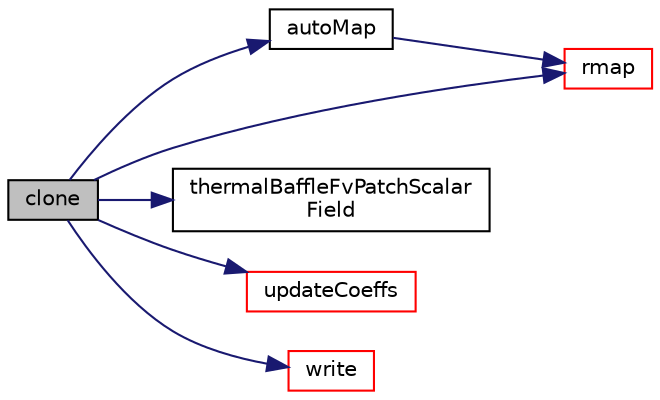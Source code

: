 digraph "clone"
{
  bgcolor="transparent";
  edge [fontname="Helvetica",fontsize="10",labelfontname="Helvetica",labelfontsize="10"];
  node [fontname="Helvetica",fontsize="10",shape=record];
  rankdir="LR";
  Node814 [label="clone",height=0.2,width=0.4,color="black", fillcolor="grey75", style="filled", fontcolor="black"];
  Node814 -> Node815 [color="midnightblue",fontsize="10",style="solid",fontname="Helvetica"];
  Node815 [label="autoMap",height=0.2,width=0.4,color="black",URL="$a30269.html#a0ab0c43ce90d756c88dd81e3d0a9eef5",tooltip="Map (and resize as needed) from self given a mapping object. "];
  Node815 -> Node816 [color="midnightblue",fontsize="10",style="solid",fontname="Helvetica"];
  Node816 [label="rmap",height=0.2,width=0.4,color="red",URL="$a30269.html#a713277715ccc0a5ef466b0516d44731f",tooltip="Reverse map the given fvPatchField onto this fvPatchField. "];
  Node814 -> Node816 [color="midnightblue",fontsize="10",style="solid",fontname="Helvetica"];
  Node814 -> Node1206 [color="midnightblue",fontsize="10",style="solid",fontname="Helvetica"];
  Node1206 [label="thermalBaffleFvPatchScalar\lField",height=0.2,width=0.4,color="black",URL="$a30269.html#a079859bfdc96fc67471f54b9c4379232",tooltip="Construct from patch and internal field. "];
  Node814 -> Node1207 [color="midnightblue",fontsize="10",style="solid",fontname="Helvetica"];
  Node1207 [label="updateCoeffs",height=0.2,width=0.4,color="red",URL="$a30269.html#a7e24eafac629d3733181cd942d4c902f",tooltip="Update the coefficients associated with the patch field. "];
  Node814 -> Node1314 [color="midnightblue",fontsize="10",style="solid",fontname="Helvetica"];
  Node1314 [label="write",height=0.2,width=0.4,color="red",URL="$a30269.html#a293fdfec8bdfbd5c3913ab4c9f3454ff",tooltip="Write. "];
}
